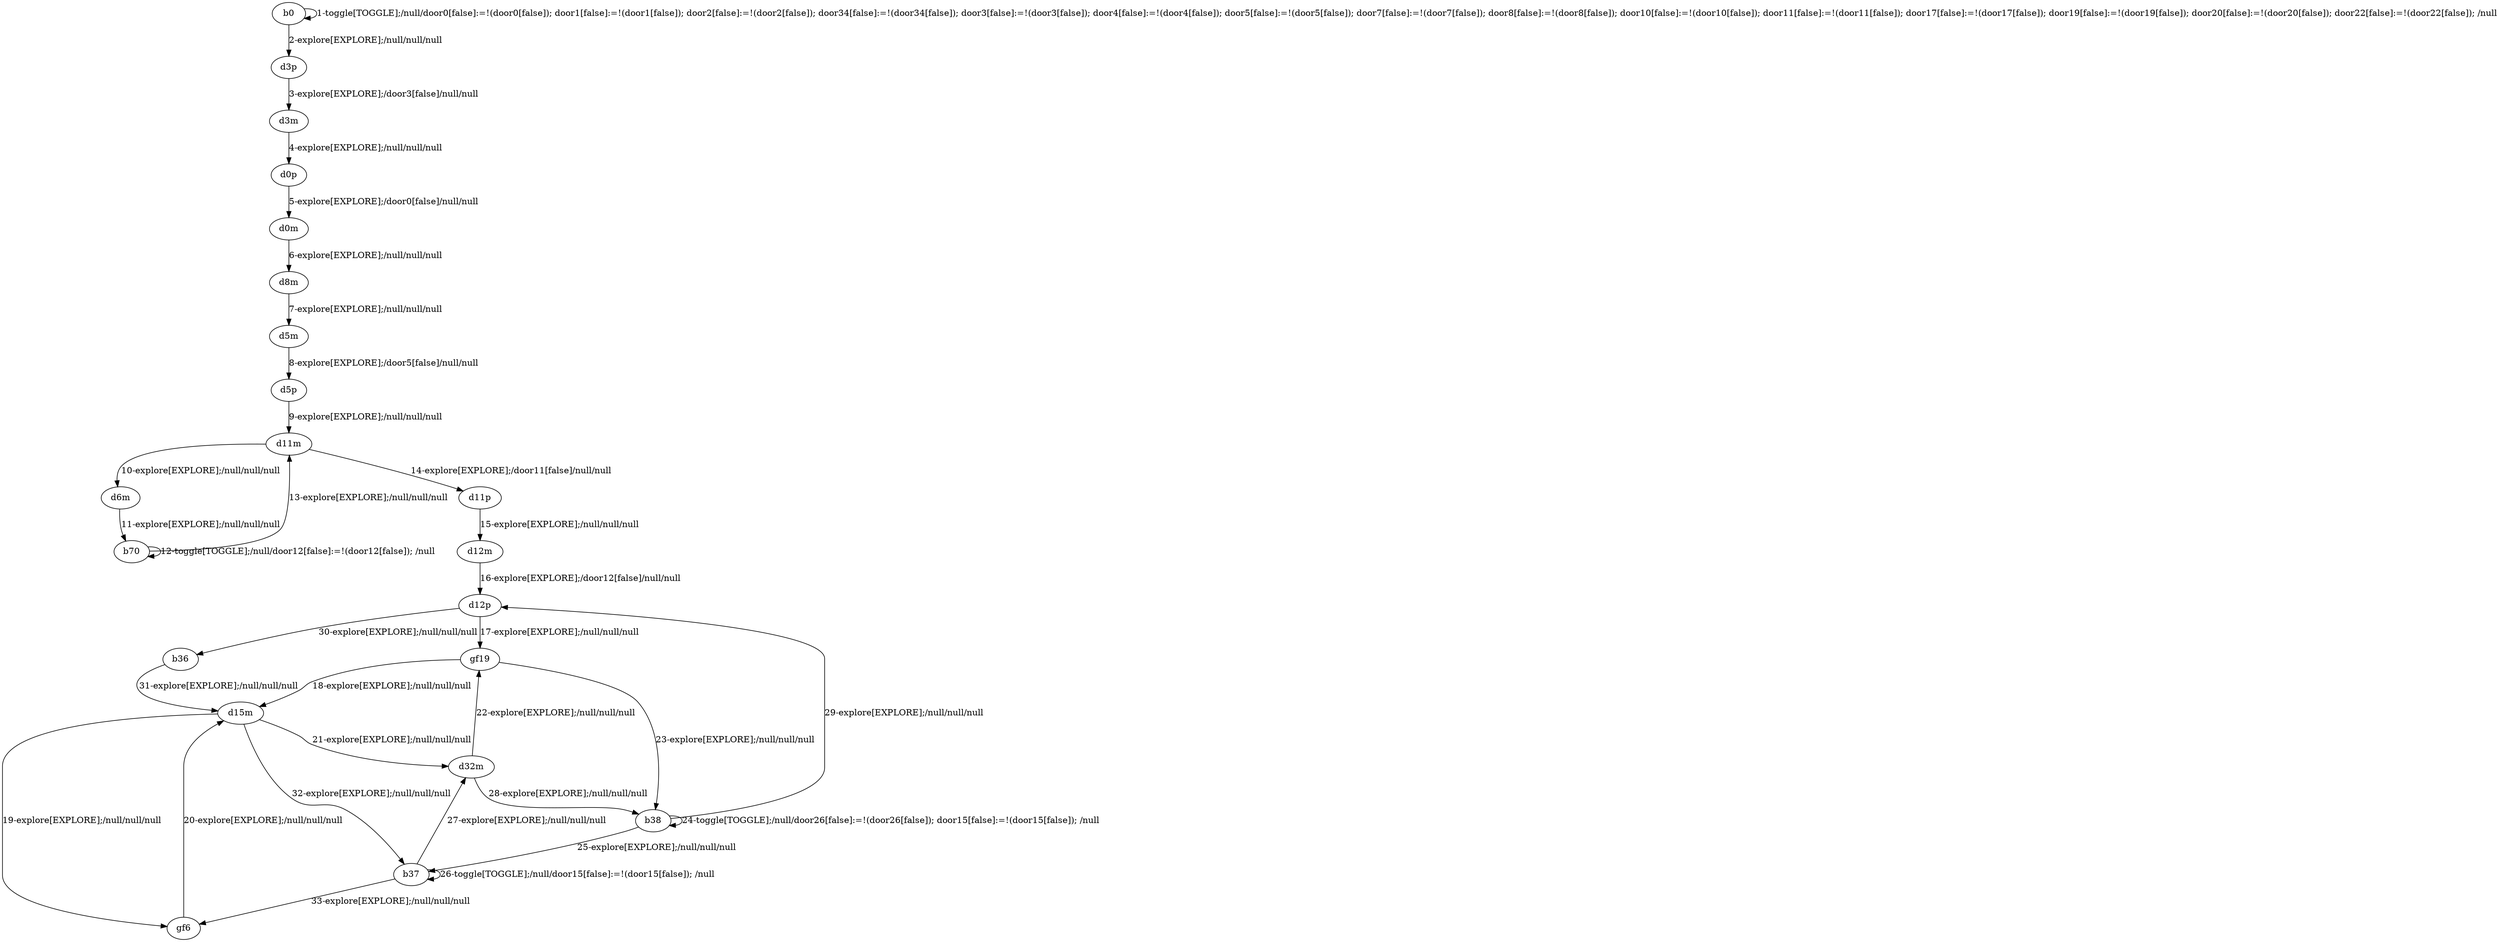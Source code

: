 # Total number of goals covered by this test: 1
# b37 --> gf6

digraph g {
"b0" -> "b0" [label = "1-toggle[TOGGLE];/null/door0[false]:=!(door0[false]); door1[false]:=!(door1[false]); door2[false]:=!(door2[false]); door34[false]:=!(door34[false]); door3[false]:=!(door3[false]); door4[false]:=!(door4[false]); door5[false]:=!(door5[false]); door7[false]:=!(door7[false]); door8[false]:=!(door8[false]); door10[false]:=!(door10[false]); door11[false]:=!(door11[false]); door17[false]:=!(door17[false]); door19[false]:=!(door19[false]); door20[false]:=!(door20[false]); door22[false]:=!(door22[false]); /null"];
"b0" -> "d3p" [label = "2-explore[EXPLORE];/null/null/null"];
"d3p" -> "d3m" [label = "3-explore[EXPLORE];/door3[false]/null/null"];
"d3m" -> "d0p" [label = "4-explore[EXPLORE];/null/null/null"];
"d0p" -> "d0m" [label = "5-explore[EXPLORE];/door0[false]/null/null"];
"d0m" -> "d8m" [label = "6-explore[EXPLORE];/null/null/null"];
"d8m" -> "d5m" [label = "7-explore[EXPLORE];/null/null/null"];
"d5m" -> "d5p" [label = "8-explore[EXPLORE];/door5[false]/null/null"];
"d5p" -> "d11m" [label = "9-explore[EXPLORE];/null/null/null"];
"d11m" -> "d6m" [label = "10-explore[EXPLORE];/null/null/null"];
"d6m" -> "b70" [label = "11-explore[EXPLORE];/null/null/null"];
"b70" -> "b70" [label = "12-toggle[TOGGLE];/null/door12[false]:=!(door12[false]); /null"];
"b70" -> "d11m" [label = "13-explore[EXPLORE];/null/null/null"];
"d11m" -> "d11p" [label = "14-explore[EXPLORE];/door11[false]/null/null"];
"d11p" -> "d12m" [label = "15-explore[EXPLORE];/null/null/null"];
"d12m" -> "d12p" [label = "16-explore[EXPLORE];/door12[false]/null/null"];
"d12p" -> "gf19" [label = "17-explore[EXPLORE];/null/null/null"];
"gf19" -> "d15m" [label = "18-explore[EXPLORE];/null/null/null"];
"d15m" -> "gf6" [label = "19-explore[EXPLORE];/null/null/null"];
"gf6" -> "d15m" [label = "20-explore[EXPLORE];/null/null/null"];
"d15m" -> "d32m" [label = "21-explore[EXPLORE];/null/null/null"];
"d32m" -> "gf19" [label = "22-explore[EXPLORE];/null/null/null"];
"gf19" -> "b38" [label = "23-explore[EXPLORE];/null/null/null"];
"b38" -> "b38" [label = "24-toggle[TOGGLE];/null/door26[false]:=!(door26[false]); door15[false]:=!(door15[false]); /null"];
"b38" -> "b37" [label = "25-explore[EXPLORE];/null/null/null"];
"b37" -> "b37" [label = "26-toggle[TOGGLE];/null/door15[false]:=!(door15[false]); /null"];
"b37" -> "d32m" [label = "27-explore[EXPLORE];/null/null/null"];
"d32m" -> "b38" [label = "28-explore[EXPLORE];/null/null/null"];
"b38" -> "d12p" [label = "29-explore[EXPLORE];/null/null/null"];
"d12p" -> "b36" [label = "30-explore[EXPLORE];/null/null/null"];
"b36" -> "d15m" [label = "31-explore[EXPLORE];/null/null/null"];
"d15m" -> "b37" [label = "32-explore[EXPLORE];/null/null/null"];
"b37" -> "gf6" [label = "33-explore[EXPLORE];/null/null/null"];
}